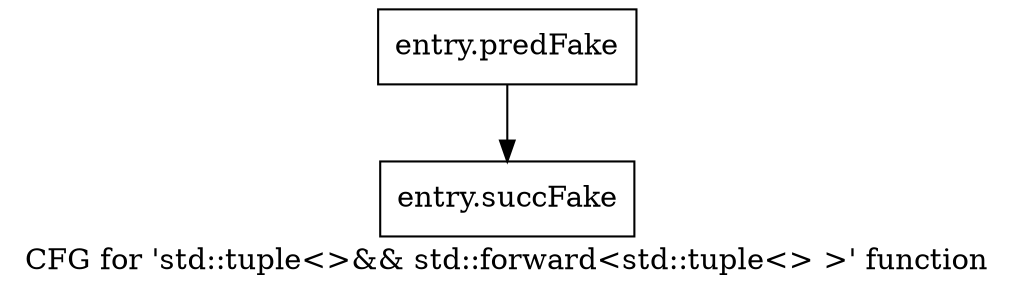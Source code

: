 digraph "CFG for 'std::tuple\<\>&& std::forward\<std::tuple\<\> \>' function" {
	label="CFG for 'std::tuple\<\>&& std::forward\<std::tuple\<\> \>' function";

	Node0x49ea0a0 [shape=record,filename="",linenumber="",label="{entry.predFake}"];
	Node0x49ea0a0 -> Node0x4ab3be0[ callList="" memoryops="" filename="/tools/Xilinx/Vitis_HLS/2022.1/tps/lnx64/gcc-8.3.0/lib/gcc/x86_64-pc-linux-gnu/8.3.0/../../../../include/c++/8.3.0/bits/move.h" execusionnum="1152"];
	Node0x4ab3be0 [shape=record,filename="/tools/Xilinx/Vitis_HLS/2022.1/tps/lnx64/gcc-8.3.0/lib/gcc/x86_64-pc-linux-gnu/8.3.0/../../../../include/c++/8.3.0/bits/move.h",linenumber="75",label="{entry.succFake}"];
}

